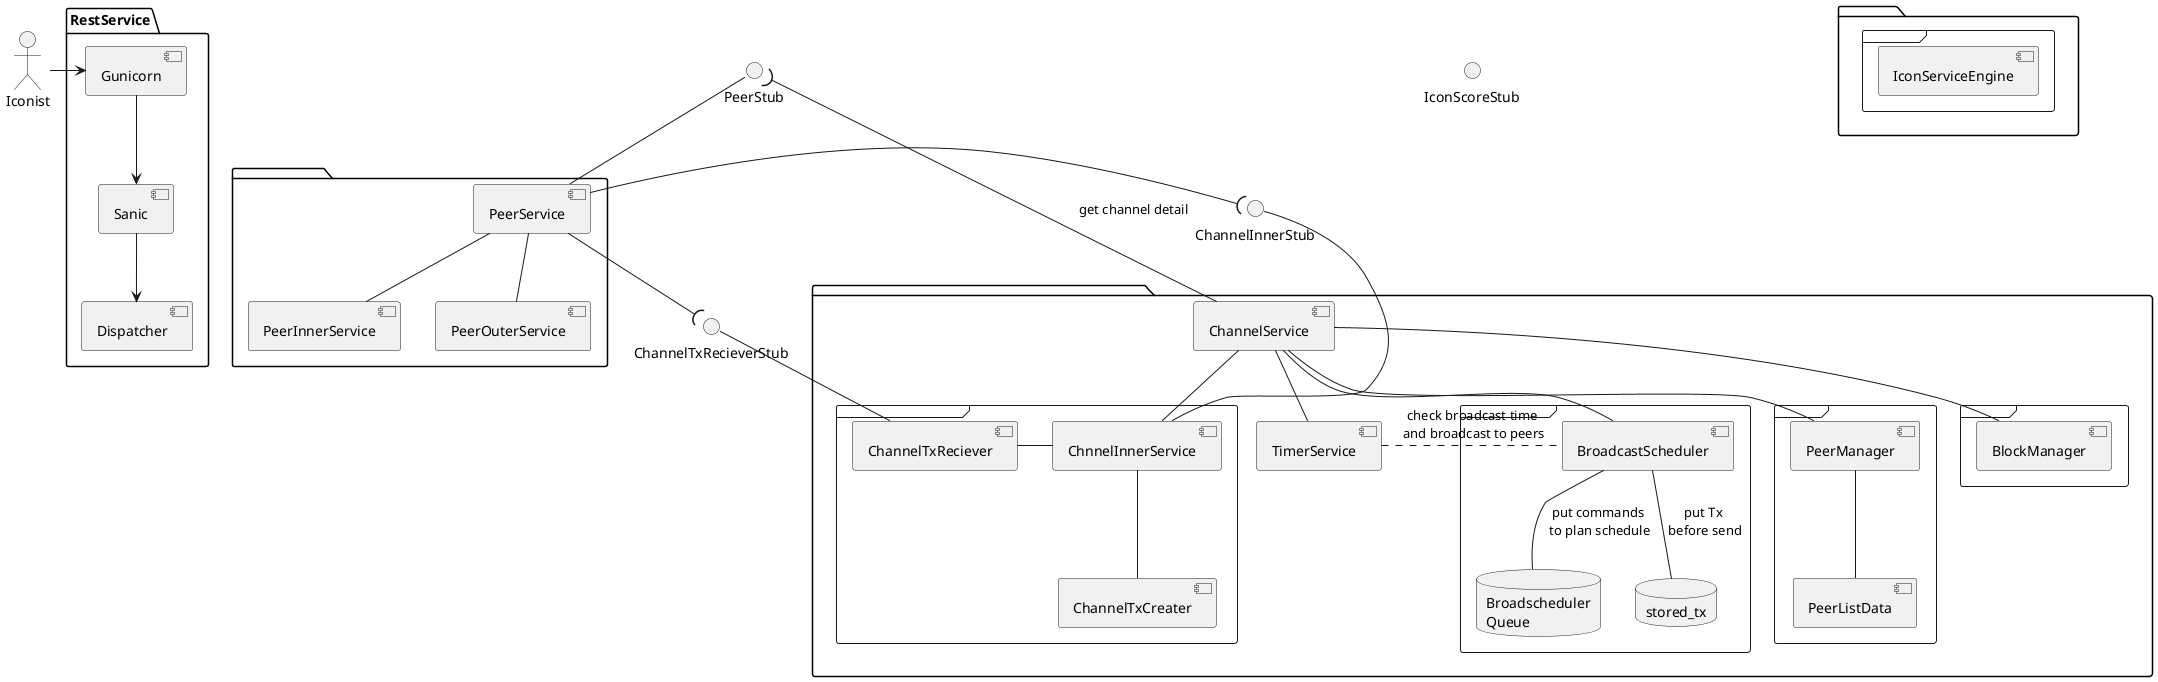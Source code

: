 @startuml

'legend
'    |= Color |= Type |= Description |
'    | <size:11><back:#Crimson>           </back></size>|    <&arrow-right> | Example 1 |
'    | <size:11><back:#LightSeaGreen>           </back></size>|    <&arrow-right> | Example 2 |
'    | <size:11><back:#DarkGreen>           </back></size>|    <&arrow-right> | Example 3 |
'    | <size:11><back:#YellowGreen>           </back></size>|    <&box> | Example 4 |
'    | <size:11><back:#Chocolate>           </back></size>|    <&box> | Example 5 |
'endlegend

actor Iconist as user

package "RestService" {
    user -right-> [Gunicorn]
    [Gunicorn] -down-> [Sanic]
    [Sanic] -down-> [Dispatcher]
}

' Peer
() PeerStub
package {
    [PeerService]
    PeerStub -down- [PeerService]
    [PeerService] -down- [PeerInnerService]
    [PeerService] -down- [PeerOuterService]
}

' Channel
package {
        [PeerStub] )-down- [ChannelService]: get channel detail
        [ChannelService]
        [ChannelService] -down- [TimerService]

        ' ChannelInnerService
        frame {
            [ChannelService] -down- [ChnnelInnerService]
            [ChnnelInnerService] -left- [ChannelTxReciever]
            [ChnnelInnerService] -down- [ChannelTxCreater]
        }

        ' PeerManager
        frame {
            [ChannelService] -down- [PeerManager]
            [PeerManager] -down- [PeerListData]
        }

        ' Broadcast
        frame {
            [BroadcastScheduler]

            [ChannelService] -down- [BroadcastScheduler]
            [TimerService] .right. [BroadcastScheduler]: check broadcast time\n and broadcast to peers

            database "Broadscheduler\nQueue" as BS_q
            database "stored_tx" as tx_q
            [BroadcastScheduler] -down- BS_q: put commands\n to plan schedule
            [BroadcastScheduler] -down- tx_q: put Tx\n before send
        }

        ' BlockManager
        frame {
            [ChannelService] -down- [BlockManager]
        }


}

'' connections
[PeerService] -right-( () ChannelInnerStub
() ChannelInnerStub -- [ChnnelInnerService]
[PeerService] --( () ChannelTxRecieverStub
() ChannelTxRecieverStub -down- [ChannelTxReciever]


'database levelDB

'PeerService --( () IconScoreStub

'() ChannelServiceStub
'package {
'    ChannelServiceStub -down- [ChannelService]
'        frame {
'            ChannelService - [BlockManager]
''            [txQueue] #Yellow
''            [unconfirmedBlockQueue] #Yellow
''            [BlockChain]
''            [BlockVersioner]
''            [TransactionVersioner]
''            [BlockGenerationScheduler]
''            [BlockGenerationScheduler-Queue] #Yellow
'        }
'
''        () ChannelTxCreatorStub - [ChannelTxCreator]
''        () ChannelTxReceiverStub - [ChannelTxReceiver]
''
''        [ChannelStateMachine]
''        [TimerService]
'    }


'        frame {
'            control TransactionSerializer
'            control TransactionVerifier
'        }


''
'        frame "BroadcastScheduler" {
'            [BroadcastScheduler_Queue] #Yellow
'            [storedTx_Queue] #Yellow
'
'
'        }


() IconScoreStub
package {
    frame {
        [IconServiceEngine]
}

'' ====================
'' ==  RELATIONSHIP  ==
'' ====================
''
'Iconist --> Gunicorn: Entry point (../api/v3/)
'Dispatcher --> IconScoreStub: validation_transaction
'IconScoreStub --> IconServiceEngine: some links
'Dispatcher <-- IconScoreStub: response_to_json_query
'
'Dispatcher --> ChannelTxCreatorStub: create_icx_tx
'ChannelTxCreator --> TransactionSerializer: serialize with tx_version
'ChannelTxCreator <-- TransactionSerializer: return Transaction Object
'ChannelTxCreator --> TransactionVerifier: give Tx Object and verify it
'' + pre_validate Tx...
'ChannelTxCreator --> BroadcastScheduler: comm: CREATE_TX
'Dispatcher <-- ChannelTxCreatorStub: response tx_hash with status code.
'
'Iconist <-- Gunicorn: response json result..
'
''------------------------------------------
'
'BroadcastScheduler --> BroadcastScheduler_Queue: schedule Broadcast order
'BroadcastScheduler --> storedTx_Queue: put tx_item
'BroadcastScheduler --> gRPC: send Tx to Peer subscribed?
'gRPC --> PeerStub
'
''Rest
'RestService - PeerService
'RestService - ChannelService
'RestService - ChannelTxCreator
'RestService - IconScoreService
'
'' PeerService
'PeerService -up- levelDB
'PeerInnerService -up- CommonService
'PeerOuterService -up- CommonService
'PeerService - ChannelService
'
'CommonService - gRPC
'CommonService - rabbitMQ
'
'' ChannelService
'ChannelService - PeerInnerService
'ChannelService - BlockManager
'ChannelService - BroadcastScheduler
'ChannelService - TimerService
'' ChannelService - NodeSubscriber
'ChannelService - ChannelInnerService
'ChannelService - ChannelStateMachine
'
'
'BlockManager - levelDB
'BlockManager - txQueue
'BlockManager - unconfirmedBlockQueue
'BlockManager - BlockChain
'BlockManager - BlockGenerationScheduler
'
'BlockGenerationScheduler - BlockGenerationScheduler_Queue
'
'' ChannelInnerService - rabbitMQ
'ChannelInnerService - TransactionVersioner
'ChannelInnerService - BroadcastScheduler
'ChannelInnerService - ChannelTxCreator
'ChannelInnerService - ChannelTxReceiver
'
'PeerManager - ChannelService
'PeerManager - PeerListData
'
'BlockChain - BlockVersioner
'BlockChain - TransactionVersioner
'BlockChain - levelDB
'
'BroadcastScheduler - TimerService
'BroadcastScheduler - PeerOuterService
'

@enduml

